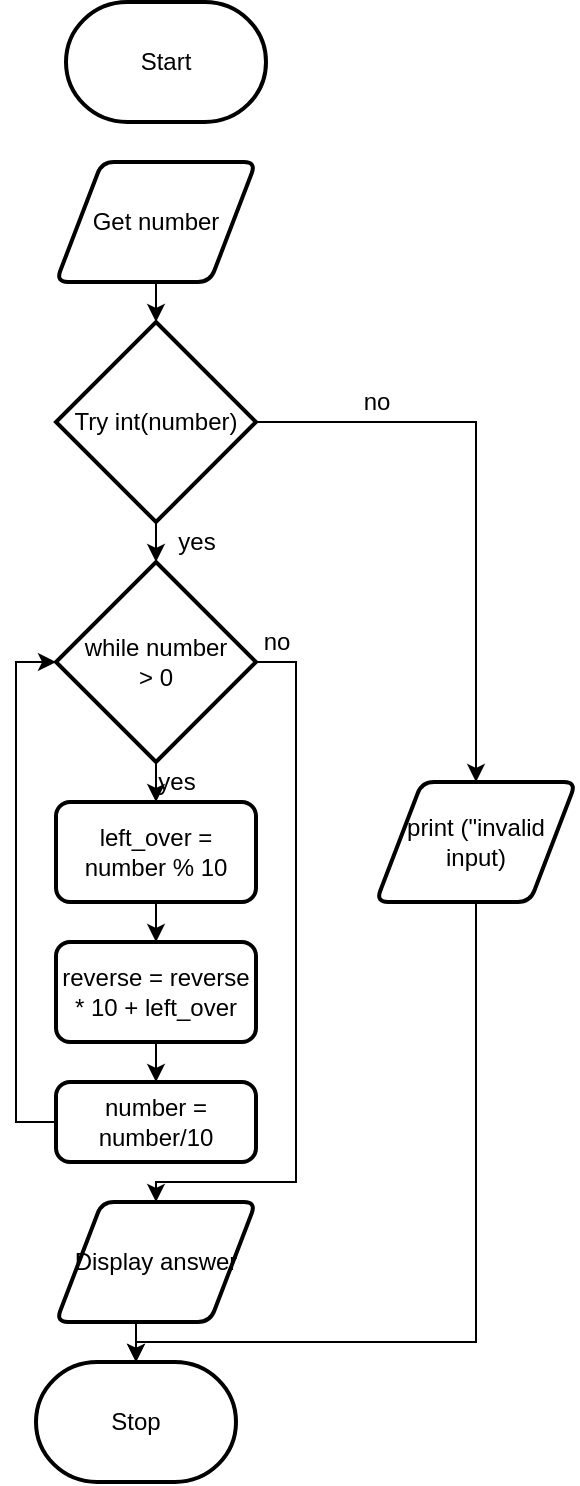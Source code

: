 <mxfile version="14.8.0" type="github">
  <diagram id="HgQF1RuJ_rWCvIZpQzig" name="Page-1">
    <mxGraphModel dx="852" dy="514" grid="1" gridSize="10" guides="1" tooltips="1" connect="1" arrows="1" fold="1" page="1" pageScale="1" pageWidth="850" pageHeight="1100" math="0" shadow="0">
      <root>
        <mxCell id="0" />
        <mxCell id="1" parent="0" />
        <mxCell id="PNtJUykb2vgiiDSHBcoW-1" value="Start" style="strokeWidth=2;html=1;shape=mxgraph.flowchart.terminator;whiteSpace=wrap;" vertex="1" parent="1">
          <mxGeometry x="375" y="350" width="100" height="60" as="geometry" />
        </mxCell>
        <mxCell id="PNtJUykb2vgiiDSHBcoW-17" style="edgeStyle=orthogonalEdgeStyle;rounded=0;orthogonalLoop=1;jettySize=auto;html=1;exitX=0.5;exitY=1;exitDx=0;exitDy=0;entryX=0.5;entryY=0;entryDx=0;entryDy=0;entryPerimeter=0;" edge="1" parent="1" source="PNtJUykb2vgiiDSHBcoW-2" target="PNtJUykb2vgiiDSHBcoW-3">
          <mxGeometry relative="1" as="geometry" />
        </mxCell>
        <mxCell id="PNtJUykb2vgiiDSHBcoW-2" value="Get number" style="shape=parallelogram;html=1;strokeWidth=2;perimeter=parallelogramPerimeter;whiteSpace=wrap;rounded=1;arcSize=12;size=0.23;" vertex="1" parent="1">
          <mxGeometry x="370" y="430" width="100" height="60" as="geometry" />
        </mxCell>
        <mxCell id="PNtJUykb2vgiiDSHBcoW-18" style="edgeStyle=orthogonalEdgeStyle;rounded=0;orthogonalLoop=1;jettySize=auto;html=1;exitX=0.5;exitY=1;exitDx=0;exitDy=0;exitPerimeter=0;entryX=0.5;entryY=0;entryDx=0;entryDy=0;entryPerimeter=0;" edge="1" parent="1" source="PNtJUykb2vgiiDSHBcoW-3" target="PNtJUykb2vgiiDSHBcoW-4">
          <mxGeometry relative="1" as="geometry" />
        </mxCell>
        <mxCell id="PNtJUykb2vgiiDSHBcoW-20" style="edgeStyle=orthogonalEdgeStyle;rounded=0;orthogonalLoop=1;jettySize=auto;html=1;exitX=1;exitY=0.5;exitDx=0;exitDy=0;exitPerimeter=0;entryX=0.5;entryY=0;entryDx=0;entryDy=0;" edge="1" parent="1" source="PNtJUykb2vgiiDSHBcoW-3" target="PNtJUykb2vgiiDSHBcoW-19">
          <mxGeometry relative="1" as="geometry" />
        </mxCell>
        <mxCell id="PNtJUykb2vgiiDSHBcoW-3" value="Try int(number)" style="strokeWidth=2;html=1;shape=mxgraph.flowchart.decision;whiteSpace=wrap;" vertex="1" parent="1">
          <mxGeometry x="370" y="510" width="100" height="100" as="geometry" />
        </mxCell>
        <mxCell id="PNtJUykb2vgiiDSHBcoW-9" style="edgeStyle=orthogonalEdgeStyle;rounded=0;orthogonalLoop=1;jettySize=auto;html=1;exitX=0.5;exitY=1;exitDx=0;exitDy=0;exitPerimeter=0;entryX=0.5;entryY=0;entryDx=0;entryDy=0;" edge="1" parent="1" source="PNtJUykb2vgiiDSHBcoW-4" target="PNtJUykb2vgiiDSHBcoW-5">
          <mxGeometry relative="1" as="geometry" />
        </mxCell>
        <mxCell id="PNtJUykb2vgiiDSHBcoW-14" style="edgeStyle=orthogonalEdgeStyle;rounded=0;orthogonalLoop=1;jettySize=auto;html=1;exitX=1;exitY=0.5;exitDx=0;exitDy=0;exitPerimeter=0;entryX=0.5;entryY=0;entryDx=0;entryDy=0;" edge="1" parent="1" source="PNtJUykb2vgiiDSHBcoW-4" target="PNtJUykb2vgiiDSHBcoW-13">
          <mxGeometry relative="1" as="geometry">
            <Array as="points">
              <mxPoint x="490" y="680" />
              <mxPoint x="490" y="940" />
              <mxPoint x="420" y="940" />
            </Array>
          </mxGeometry>
        </mxCell>
        <mxCell id="PNtJUykb2vgiiDSHBcoW-4" value="while number &lt;br&gt;&amp;gt; 0" style="strokeWidth=2;html=1;shape=mxgraph.flowchart.decision;whiteSpace=wrap;" vertex="1" parent="1">
          <mxGeometry x="370" y="630" width="100" height="100" as="geometry" />
        </mxCell>
        <mxCell id="PNtJUykb2vgiiDSHBcoW-10" style="edgeStyle=orthogonalEdgeStyle;rounded=0;orthogonalLoop=1;jettySize=auto;html=1;exitX=0.5;exitY=1;exitDx=0;exitDy=0;entryX=0.5;entryY=0;entryDx=0;entryDy=0;" edge="1" parent="1" source="PNtJUykb2vgiiDSHBcoW-5" target="PNtJUykb2vgiiDSHBcoW-7">
          <mxGeometry relative="1" as="geometry" />
        </mxCell>
        <mxCell id="PNtJUykb2vgiiDSHBcoW-5" value="left_over = number % 10" style="rounded=1;whiteSpace=wrap;html=1;absoluteArcSize=1;arcSize=14;strokeWidth=2;" vertex="1" parent="1">
          <mxGeometry x="370" y="750" width="100" height="50" as="geometry" />
        </mxCell>
        <mxCell id="PNtJUykb2vgiiDSHBcoW-11" style="edgeStyle=orthogonalEdgeStyle;rounded=0;orthogonalLoop=1;jettySize=auto;html=1;exitX=0.5;exitY=1;exitDx=0;exitDy=0;entryX=0.5;entryY=0;entryDx=0;entryDy=0;" edge="1" parent="1" source="PNtJUykb2vgiiDSHBcoW-7" target="PNtJUykb2vgiiDSHBcoW-8">
          <mxGeometry relative="1" as="geometry" />
        </mxCell>
        <mxCell id="PNtJUykb2vgiiDSHBcoW-7" value="reverse = reverse * 10 + left_over" style="rounded=1;whiteSpace=wrap;html=1;absoluteArcSize=1;arcSize=14;strokeWidth=2;" vertex="1" parent="1">
          <mxGeometry x="370" y="820" width="100" height="50" as="geometry" />
        </mxCell>
        <mxCell id="PNtJUykb2vgiiDSHBcoW-12" style="edgeStyle=orthogonalEdgeStyle;rounded=0;orthogonalLoop=1;jettySize=auto;html=1;exitX=0;exitY=0.5;exitDx=0;exitDy=0;entryX=0;entryY=0.5;entryDx=0;entryDy=0;entryPerimeter=0;" edge="1" parent="1" source="PNtJUykb2vgiiDSHBcoW-8" target="PNtJUykb2vgiiDSHBcoW-4">
          <mxGeometry relative="1" as="geometry" />
        </mxCell>
        <mxCell id="PNtJUykb2vgiiDSHBcoW-8" value="number = number/10" style="rounded=1;whiteSpace=wrap;html=1;absoluteArcSize=1;arcSize=14;strokeWidth=2;" vertex="1" parent="1">
          <mxGeometry x="370" y="890" width="100" height="40" as="geometry" />
        </mxCell>
        <mxCell id="PNtJUykb2vgiiDSHBcoW-22" style="edgeStyle=orthogonalEdgeStyle;rounded=0;orthogonalLoop=1;jettySize=auto;html=1;exitX=0.5;exitY=1;exitDx=0;exitDy=0;" edge="1" parent="1" source="PNtJUykb2vgiiDSHBcoW-13">
          <mxGeometry relative="1" as="geometry">
            <mxPoint x="410" y="1030" as="targetPoint" />
          </mxGeometry>
        </mxCell>
        <mxCell id="PNtJUykb2vgiiDSHBcoW-13" value="Display answer" style="shape=parallelogram;html=1;strokeWidth=2;perimeter=parallelogramPerimeter;whiteSpace=wrap;rounded=1;arcSize=12;size=0.23;" vertex="1" parent="1">
          <mxGeometry x="370" y="950" width="100" height="60" as="geometry" />
        </mxCell>
        <mxCell id="PNtJUykb2vgiiDSHBcoW-15" value="Stop" style="strokeWidth=2;html=1;shape=mxgraph.flowchart.terminator;whiteSpace=wrap;" vertex="1" parent="1">
          <mxGeometry x="360" y="1030" width="100" height="60" as="geometry" />
        </mxCell>
        <mxCell id="PNtJUykb2vgiiDSHBcoW-21" style="edgeStyle=orthogonalEdgeStyle;rounded=0;orthogonalLoop=1;jettySize=auto;html=1;exitX=0.5;exitY=1;exitDx=0;exitDy=0;entryX=0.5;entryY=0;entryDx=0;entryDy=0;entryPerimeter=0;" edge="1" parent="1" source="PNtJUykb2vgiiDSHBcoW-19" target="PNtJUykb2vgiiDSHBcoW-15">
          <mxGeometry relative="1" as="geometry">
            <Array as="points">
              <mxPoint x="580" y="1020" />
              <mxPoint x="410" y="1020" />
            </Array>
          </mxGeometry>
        </mxCell>
        <mxCell id="PNtJUykb2vgiiDSHBcoW-19" value="print (&quot;invalid input)" style="shape=parallelogram;html=1;strokeWidth=2;perimeter=parallelogramPerimeter;whiteSpace=wrap;rounded=1;arcSize=12;size=0.23;" vertex="1" parent="1">
          <mxGeometry x="530" y="740" width="100" height="60" as="geometry" />
        </mxCell>
        <mxCell id="PNtJUykb2vgiiDSHBcoW-23" value="no" style="text;html=1;align=center;verticalAlign=middle;resizable=0;points=[];autosize=1;strokeColor=none;" vertex="1" parent="1">
          <mxGeometry x="515" y="540" width="30" height="20" as="geometry" />
        </mxCell>
        <mxCell id="PNtJUykb2vgiiDSHBcoW-24" value="yes" style="text;html=1;align=center;verticalAlign=middle;resizable=0;points=[];autosize=1;strokeColor=none;" vertex="1" parent="1">
          <mxGeometry x="425" y="610" width="30" height="20" as="geometry" />
        </mxCell>
        <mxCell id="PNtJUykb2vgiiDSHBcoW-26" value="no" style="text;html=1;align=center;verticalAlign=middle;resizable=0;points=[];autosize=1;strokeColor=none;" vertex="1" parent="1">
          <mxGeometry x="465" y="660" width="30" height="20" as="geometry" />
        </mxCell>
        <mxCell id="PNtJUykb2vgiiDSHBcoW-27" value="yes" style="text;html=1;align=center;verticalAlign=middle;resizable=0;points=[];autosize=1;strokeColor=none;" vertex="1" parent="1">
          <mxGeometry x="415" y="730" width="30" height="20" as="geometry" />
        </mxCell>
      </root>
    </mxGraphModel>
  </diagram>
</mxfile>

